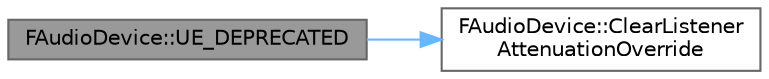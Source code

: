 digraph "FAudioDevice::UE_DEPRECATED"
{
 // INTERACTIVE_SVG=YES
 // LATEX_PDF_SIZE
  bgcolor="transparent";
  edge [fontname=Helvetica,fontsize=10,labelfontname=Helvetica,labelfontsize=10];
  node [fontname=Helvetica,fontsize=10,shape=box,height=0.2,width=0.4];
  rankdir="LR";
  Node1 [id="Node000001",label="FAudioDevice::UE_DEPRECATED",height=0.2,width=0.4,color="gray40", fillcolor="grey60", style="filled", fontcolor="black",tooltip="Removes a listener attenuation override."];
  Node1 -> Node2 [id="edge1_Node000001_Node000002",color="steelblue1",style="solid",tooltip=" "];
  Node2 [id="Node000002",label="FAudioDevice::ClearListener\lAttenuationOverride",height=0.2,width=0.4,color="grey40", fillcolor="white", style="filled",URL="$d7/db1/classFAudioDevice.html#a119e089f7d7d00f187e785f41160d0eb",tooltip="Removes a listener attenuation override for the specified listener."];
}

